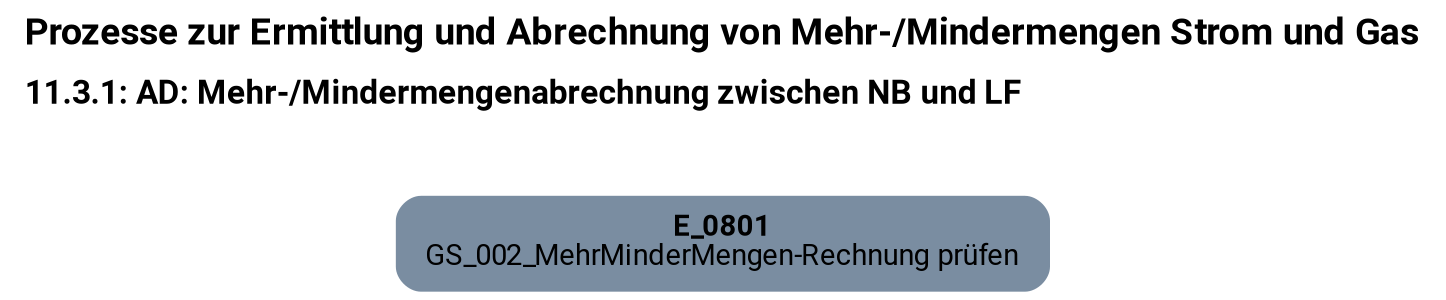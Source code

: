 digraph D {
    labelloc="t";
    label=<<B><FONT POINT-SIZE="18">Prozesse zur Ermittlung und Abrechnung von Mehr-/Mindermengen Strom und Gas</FONT></B><BR align="left"/><BR/><B><FONT POINT-SIZE="16">11.3.1: AD: Mehr-/Mindermengenabrechnung zwischen NB und LF</FONT></B><BR align="left"/><BR/><BR/><BR/>>;
    ratio="compress";
    concentrate=true;
    pack=true;
    rankdir=TB;
    packmode="array";
    size="20,20";
    fontsize=12;
    "Empty" [margin="0.2,0.12", shape=box, style="filled,rounded", penwidth=0.0, fillcolor="#7a8da1", label=<<B>E_0801</B><BR align="center"/><FONT>GS_002_MehrMinderMengen-Rechnung prüfen</FONT><BR align="center"/>>, fontname="Roboto, sans-serif"];


    bgcolor="transparent";
fontname="Roboto, sans-serif";
}